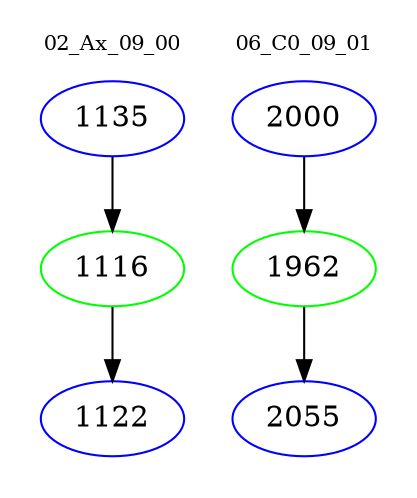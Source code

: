 digraph{
subgraph cluster_0 {
color = white
label = "02_Ax_09_00";
fontsize=10;
T0_1135 [label="1135", color="blue"]
T0_1135 -> T0_1116 [color="black"]
T0_1116 [label="1116", color="green"]
T0_1116 -> T0_1122 [color="black"]
T0_1122 [label="1122", color="blue"]
}
subgraph cluster_1 {
color = white
label = "06_C0_09_01";
fontsize=10;
T1_2000 [label="2000", color="blue"]
T1_2000 -> T1_1962 [color="black"]
T1_1962 [label="1962", color="green"]
T1_1962 -> T1_2055 [color="black"]
T1_2055 [label="2055", color="blue"]
}
}

